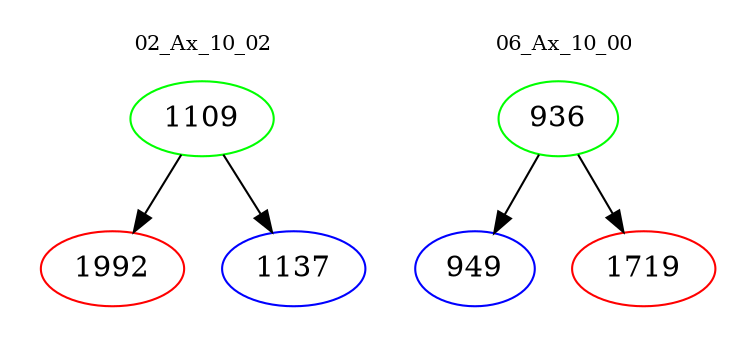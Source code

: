 digraph{
subgraph cluster_0 {
color = white
label = "02_Ax_10_02";
fontsize=10;
T0_1109 [label="1109", color="green"]
T0_1109 -> T0_1992 [color="black"]
T0_1992 [label="1992", color="red"]
T0_1109 -> T0_1137 [color="black"]
T0_1137 [label="1137", color="blue"]
}
subgraph cluster_1 {
color = white
label = "06_Ax_10_00";
fontsize=10;
T1_936 [label="936", color="green"]
T1_936 -> T1_949 [color="black"]
T1_949 [label="949", color="blue"]
T1_936 -> T1_1719 [color="black"]
T1_1719 [label="1719", color="red"]
}
}
